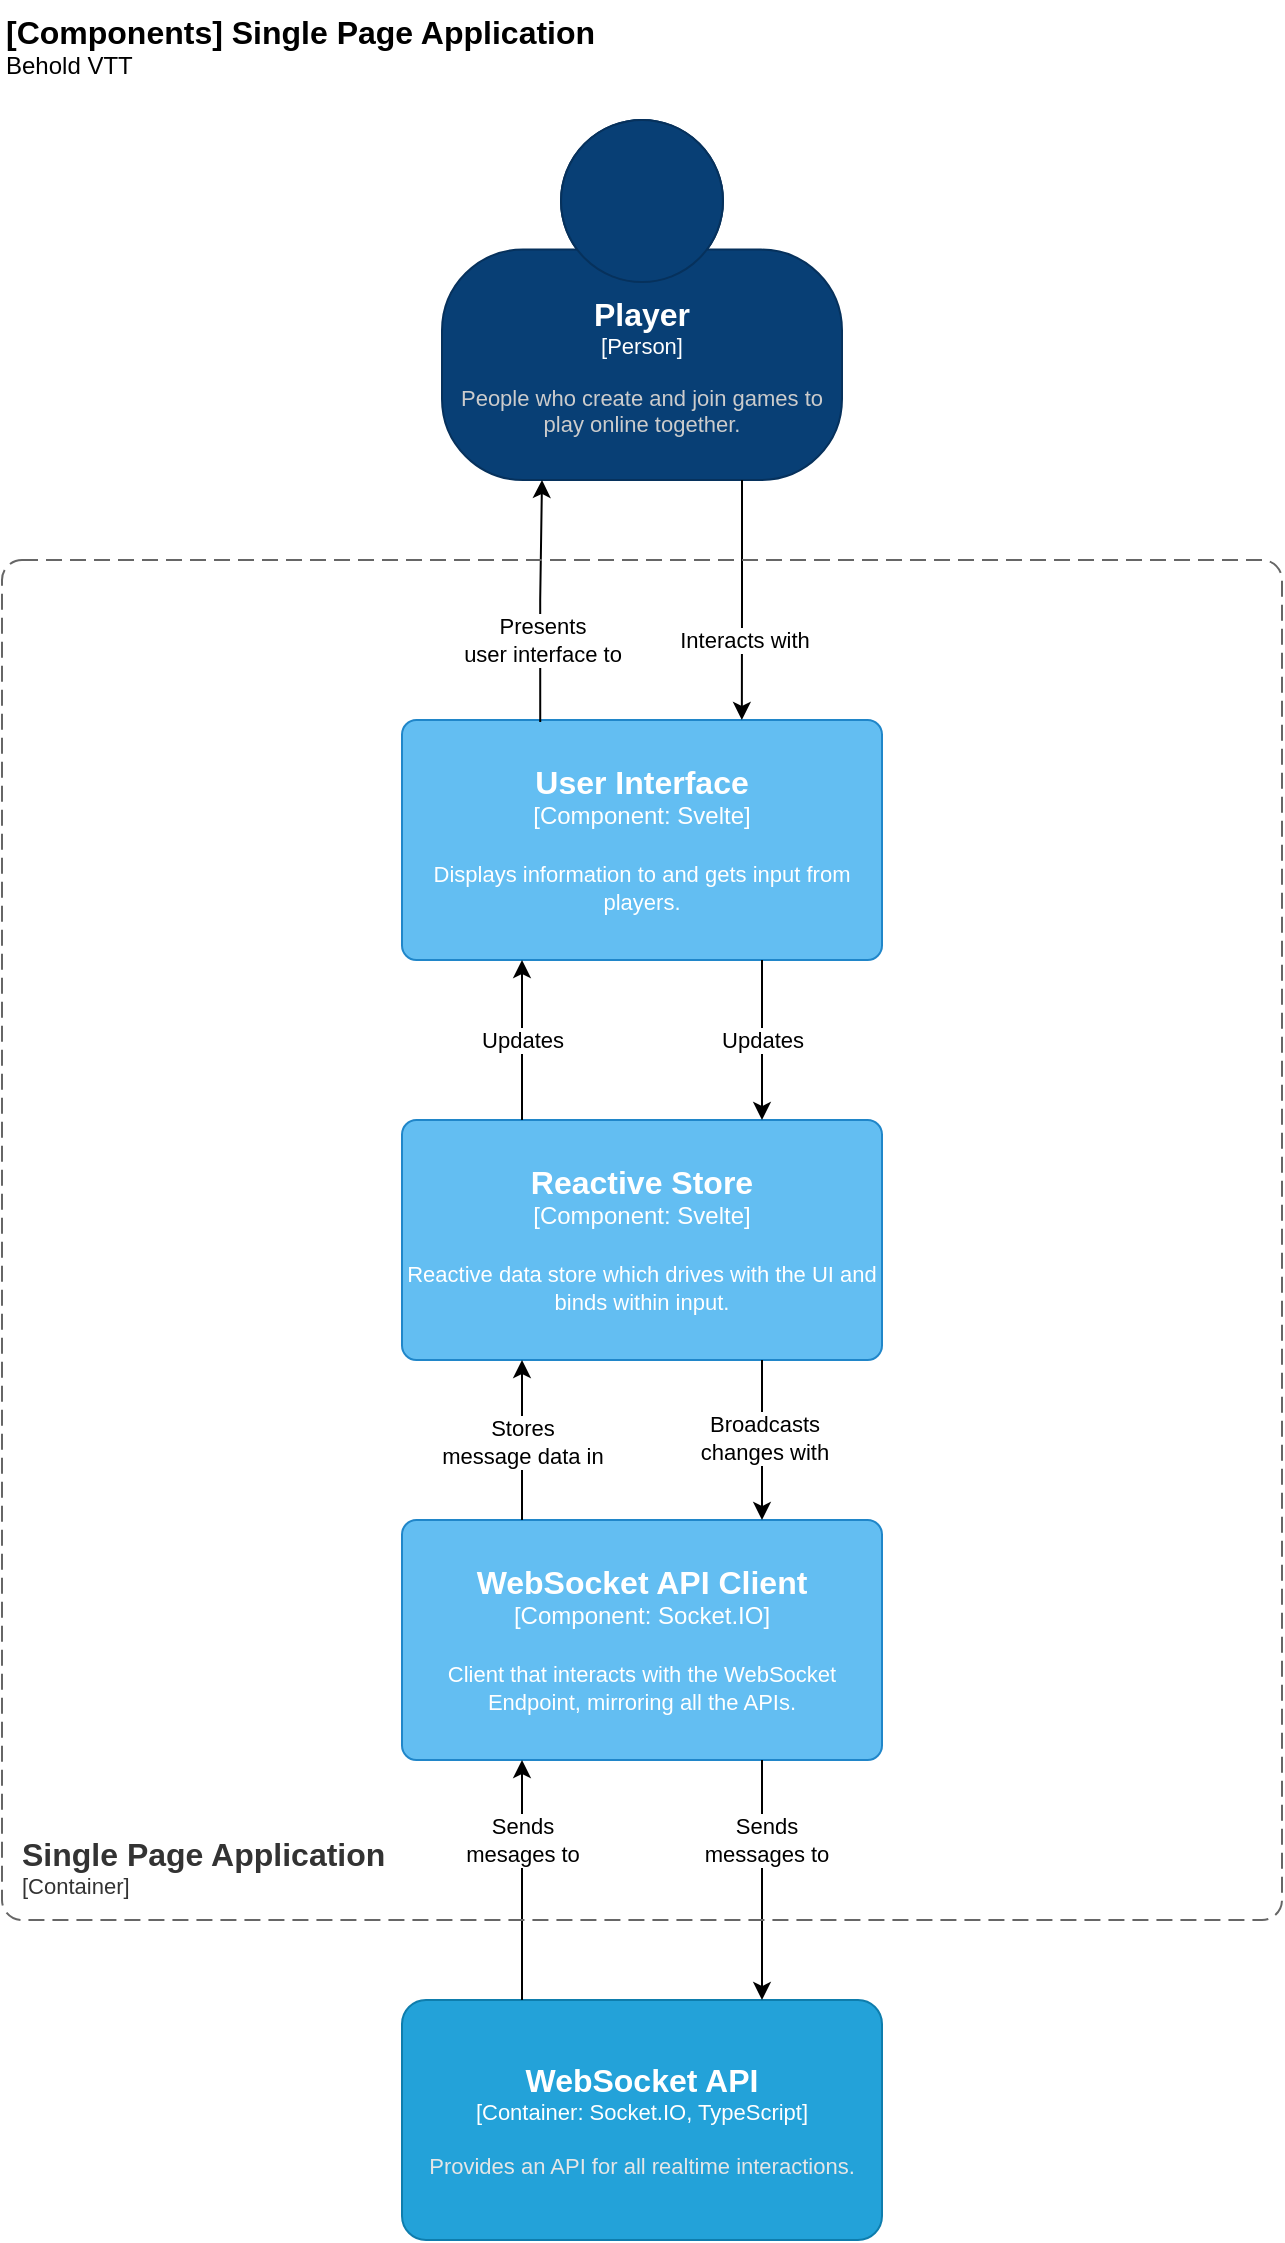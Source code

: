 <mxfile version="24.7.17">
  <diagram name="Page-1" id="EHRcVfPfQ-IZJwawJOYo">
    <mxGraphModel dx="2203" dy="1015" grid="1" gridSize="10" guides="1" tooltips="1" connect="1" arrows="1" fold="1" page="0" pageScale="1" pageWidth="850" pageHeight="1100" math="0" shadow="0">
      <root>
        <mxCell id="0" />
        <mxCell id="1" parent="0" />
        <object placeholders="1" c4Name="Player" c4Type="Person" c4Description="People who create and join games to play online together." label="&lt;font style=&quot;font-size: 16px&quot;&gt;&lt;b&gt;%c4Name%&lt;/b&gt;&lt;/font&gt;&lt;div&gt;[%c4Type%]&lt;/div&gt;&lt;br&gt;&lt;div&gt;&lt;font style=&quot;font-size: 11px&quot;&gt;&lt;font color=&quot;#cccccc&quot;&gt;%c4Description%&lt;/font&gt;&lt;/div&gt;" id="amO5Yi9_wmKMv7_s-uDs-1">
          <mxCell style="html=1;fontSize=11;dashed=0;whiteSpace=wrap;fillColor=#083F75;strokeColor=#06315C;fontColor=#ffffff;shape=mxgraph.c4.person2;align=center;metaEdit=1;points=[[0.5,0,0],[1,0.5,0],[1,0.75,0],[0.75,1,0],[0.5,1,0],[0.25,1,0],[0,0.75,0],[0,0.5,0]];resizable=0;" parent="1" vertex="1">
            <mxGeometry x="60" y="220" width="200" height="180" as="geometry" />
          </mxCell>
        </object>
        <object placeholders="1" c4Name="[Components] Single Page Application" c4Type="ContainerDiagramTitle" c4Description="Behold VTT" label="&lt;font style=&quot;font-size: 16px&quot;&gt;&lt;b&gt;&lt;div style=&quot;text-align: left&quot;&gt;%c4Name%&lt;/div&gt;&lt;/b&gt;&lt;/font&gt;&lt;div style=&quot;text-align: left&quot;&gt;%c4Description%&lt;/div&gt;" id="amO5Yi9_wmKMv7_s-uDs-2">
          <mxCell style="text;html=1;strokeColor=none;fillColor=none;align=left;verticalAlign=top;whiteSpace=wrap;rounded=0;metaEdit=1;allowArrows=0;resizable=1;rotatable=0;connectable=0;recursiveResize=0;expand=0;pointerEvents=0;points=[[0.25,0,0],[0.5,0,0],[0.75,0,0],[1,0.25,0],[1,0.5,0],[1,0.75,0],[0.75,1,0],[0.5,1,0],[0.25,1,0],[0,0.75,0],[0,0.5,0],[0,0.25,0]];" parent="1" vertex="1">
            <mxGeometry x="-160" y="160" width="340" height="40" as="geometry" />
          </mxCell>
        </object>
        <object placeholders="1" c4Name="Reactive Store" c4Type="Component" c4Technology="Svelte" c4Description="Reactive data store which drives with the UI and binds within input." label="&lt;font style=&quot;font-size: 16px&quot;&gt;&lt;b&gt;%c4Name%&lt;/b&gt;&lt;/font&gt;&lt;div&gt;[%c4Type%: %c4Technology%]&lt;/div&gt;&lt;br&gt;&lt;div&gt;&lt;font style=&quot;font-size: 11px&quot;&gt;%c4Description%&lt;/font&gt;&lt;/div&gt;" id="amO5Yi9_wmKMv7_s-uDs-4">
          <mxCell style="rounded=1;whiteSpace=wrap;html=1;labelBackgroundColor=none;fillColor=#63BEF2;fontColor=#ffffff;align=center;arcSize=6;strokeColor=#2086C9;metaEdit=1;resizable=0;points=[[0.25,0,0],[0.5,0,0],[0.75,0,0],[1,0.25,0],[1,0.5,0],[1,0.75,0],[0.75,1,0],[0.5,1,0],[0.25,1,0],[0,0.75,0],[0,0.5,0],[0,0.25,0]];" parent="1" vertex="1">
            <mxGeometry x="40" y="720" width="240" height="120" as="geometry" />
          </mxCell>
        </object>
        <object placeholders="1" c4Name="User Interface" c4Type="Component" c4Technology="Svelte" c4Description="Displays information to and gets input from players." label="&lt;font style=&quot;font-size: 16px&quot;&gt;&lt;b&gt;%c4Name%&lt;/b&gt;&lt;/font&gt;&lt;div&gt;[%c4Type%: %c4Technology%]&lt;/div&gt;&lt;br&gt;&lt;div&gt;&lt;font style=&quot;font-size: 11px&quot;&gt;%c4Description%&lt;/font&gt;&lt;/div&gt;" id="amO5Yi9_wmKMv7_s-uDs-5">
          <mxCell style="rounded=1;whiteSpace=wrap;html=1;labelBackgroundColor=none;fillColor=#63BEF2;fontColor=#ffffff;align=center;arcSize=6;strokeColor=#2086C9;metaEdit=1;resizable=0;points=[[0.25,0,0],[0.5,0,0],[0.75,0,0],[1,0.25,0],[1,0.5,0],[1,0.75,0],[0.75,1,0],[0.5,1,0],[0.25,1,0],[0,0.75,0],[0,0.5,0],[0,0.25,0]];" parent="1" vertex="1">
            <mxGeometry x="40" y="520" width="240" height="120" as="geometry" />
          </mxCell>
        </object>
        <object placeholders="1" c4Name="WebSocket API Client" c4Type="Component" c4Technology="Socket.IO" c4Description="Client that interacts with the WebSocket Endpoint, mirroring all the APIs." label="&lt;font style=&quot;font-size: 16px&quot;&gt;&lt;b&gt;%c4Name%&lt;/b&gt;&lt;/font&gt;&lt;div&gt;[%c4Type%: %c4Technology%]&lt;/div&gt;&lt;br&gt;&lt;div&gt;&lt;font style=&quot;font-size: 11px&quot;&gt;%c4Description%&lt;/font&gt;&lt;/div&gt;" id="amO5Yi9_wmKMv7_s-uDs-6">
          <mxCell style="rounded=1;whiteSpace=wrap;html=1;labelBackgroundColor=none;fillColor=#63BEF2;fontColor=#ffffff;align=center;arcSize=6;strokeColor=#2086C9;metaEdit=1;resizable=0;points=[[0.25,0,0],[0.5,0,0],[0.75,0,0],[1,0.25,0],[1,0.5,0],[1,0.75,0],[0.75,1,0],[0.5,1,0],[0.25,1,0],[0,0.75,0],[0,0.5,0],[0,0.25,0]];" parent="1" vertex="1">
            <mxGeometry x="40" y="920" width="240" height="120" as="geometry" />
          </mxCell>
        </object>
        <mxCell id="amO5Yi9_wmKMv7_s-uDs-9" style="edgeStyle=orthogonalEdgeStyle;rounded=0;orthogonalLoop=1;jettySize=auto;html=1;exitX=0.288;exitY=0.008;exitDx=0;exitDy=0;exitPerimeter=0;entryX=0.25;entryY=1;entryDx=0;entryDy=0;entryPerimeter=0;" parent="1" source="amO5Yi9_wmKMv7_s-uDs-5" target="amO5Yi9_wmKMv7_s-uDs-1" edge="1">
          <mxGeometry relative="1" as="geometry" />
        </mxCell>
        <mxCell id="amO5Yi9_wmKMv7_s-uDs-12" value="Presents&lt;br&gt;user interface to" style="edgeLabel;html=1;align=center;verticalAlign=middle;resizable=0;points=[];" parent="amO5Yi9_wmKMv7_s-uDs-9" vertex="1" connectable="0">
          <mxGeometry x="0.065" relative="1" as="geometry">
            <mxPoint y="23" as="offset" />
          </mxGeometry>
        </mxCell>
        <mxCell id="amO5Yi9_wmKMv7_s-uDs-10" style="edgeStyle=orthogonalEdgeStyle;rounded=0;orthogonalLoop=1;jettySize=auto;html=1;exitX=0.75;exitY=1;exitDx=0;exitDy=0;exitPerimeter=0;entryX=0.708;entryY=0;entryDx=0;entryDy=0;entryPerimeter=0;" parent="1" source="amO5Yi9_wmKMv7_s-uDs-1" target="amO5Yi9_wmKMv7_s-uDs-5" edge="1">
          <mxGeometry relative="1" as="geometry" />
        </mxCell>
        <mxCell id="amO5Yi9_wmKMv7_s-uDs-13" value="Interacts with" style="edgeLabel;html=1;align=center;verticalAlign=middle;resizable=0;points=[];" parent="amO5Yi9_wmKMv7_s-uDs-10" vertex="1" connectable="0">
          <mxGeometry x="-0.067" y="1" relative="1" as="geometry">
            <mxPoint y="24" as="offset" />
          </mxGeometry>
        </mxCell>
        <object placeholders="1" c4Name="WebSocket API" c4Type="Container" c4Technology="Socket.IO, TypeScript" c4Description="Provides an API for all realtime interactions." label="&lt;font style=&quot;font-size: 16px&quot;&gt;&lt;b&gt;%c4Name%&lt;/b&gt;&lt;/font&gt;&lt;div&gt;[%c4Type%: %c4Technology%]&lt;/div&gt;&lt;br&gt;&lt;div&gt;&lt;font style=&quot;font-size: 11px&quot;&gt;&lt;font color=&quot;#E6E6E6&quot;&gt;%c4Description%&lt;/font&gt;&lt;/div&gt;" id="amO5Yi9_wmKMv7_s-uDs-11">
          <mxCell style="rounded=1;whiteSpace=wrap;html=1;fontSize=11;labelBackgroundColor=none;fillColor=#23A2D9;fontColor=#ffffff;align=center;arcSize=10;strokeColor=#0E7DAD;metaEdit=1;resizable=0;points=[[0.25,0,0],[0.5,0,0],[0.75,0,0],[1,0.25,0],[1,0.5,0],[1,0.75,0],[0.75,1,0],[0.5,1,0],[0.25,1,0],[0,0.75,0],[0,0.5,0],[0,0.25,0]];" parent="1" vertex="1">
            <mxGeometry x="40" y="1160" width="240" height="120" as="geometry" />
          </mxCell>
        </object>
        <mxCell id="amO5Yi9_wmKMv7_s-uDs-14" style="edgeStyle=orthogonalEdgeStyle;rounded=0;orthogonalLoop=1;jettySize=auto;html=1;exitX=0.25;exitY=0;exitDx=0;exitDy=0;exitPerimeter=0;entryX=0.25;entryY=1;entryDx=0;entryDy=0;entryPerimeter=0;" parent="1" source="amO5Yi9_wmKMv7_s-uDs-4" target="amO5Yi9_wmKMv7_s-uDs-5" edge="1">
          <mxGeometry relative="1" as="geometry" />
        </mxCell>
        <mxCell id="amO5Yi9_wmKMv7_s-uDs-15" value="Updates" style="edgeLabel;html=1;align=center;verticalAlign=middle;resizable=0;points=[];" parent="amO5Yi9_wmKMv7_s-uDs-14" vertex="1" connectable="0">
          <mxGeometry x="-0.075" relative="1" as="geometry">
            <mxPoint y="-3" as="offset" />
          </mxGeometry>
        </mxCell>
        <mxCell id="amO5Yi9_wmKMv7_s-uDs-16" style="edgeStyle=orthogonalEdgeStyle;rounded=0;orthogonalLoop=1;jettySize=auto;html=1;exitX=0.75;exitY=1;exitDx=0;exitDy=0;exitPerimeter=0;entryX=0.75;entryY=0;entryDx=0;entryDy=0;entryPerimeter=0;" parent="1" source="amO5Yi9_wmKMv7_s-uDs-5" target="amO5Yi9_wmKMv7_s-uDs-4" edge="1">
          <mxGeometry relative="1" as="geometry" />
        </mxCell>
        <mxCell id="amO5Yi9_wmKMv7_s-uDs-17" value="Updates" style="edgeLabel;html=1;align=center;verticalAlign=middle;resizable=0;points=[];" parent="amO5Yi9_wmKMv7_s-uDs-16" vertex="1" connectable="0">
          <mxGeometry relative="1" as="geometry">
            <mxPoint as="offset" />
          </mxGeometry>
        </mxCell>
        <mxCell id="amO5Yi9_wmKMv7_s-uDs-18" style="edgeStyle=orthogonalEdgeStyle;rounded=0;orthogonalLoop=1;jettySize=auto;html=1;exitX=0.25;exitY=0;exitDx=0;exitDy=0;exitPerimeter=0;entryX=0.25;entryY=1;entryDx=0;entryDy=0;entryPerimeter=0;" parent="1" source="amO5Yi9_wmKMv7_s-uDs-6" target="amO5Yi9_wmKMv7_s-uDs-4" edge="1">
          <mxGeometry relative="1" as="geometry" />
        </mxCell>
        <mxCell id="amO5Yi9_wmKMv7_s-uDs-19" value="Stores&lt;br&gt;message data in" style="edgeLabel;html=1;align=center;verticalAlign=middle;resizable=0;points=[];" parent="amO5Yi9_wmKMv7_s-uDs-18" vertex="1" connectable="0">
          <mxGeometry x="-0.025" relative="1" as="geometry">
            <mxPoint as="offset" />
          </mxGeometry>
        </mxCell>
        <mxCell id="amO5Yi9_wmKMv7_s-uDs-20" style="edgeStyle=orthogonalEdgeStyle;rounded=0;orthogonalLoop=1;jettySize=auto;html=1;exitX=0.75;exitY=1;exitDx=0;exitDy=0;exitPerimeter=0;entryX=0.75;entryY=0;entryDx=0;entryDy=0;entryPerimeter=0;" parent="1" source="amO5Yi9_wmKMv7_s-uDs-4" target="amO5Yi9_wmKMv7_s-uDs-6" edge="1">
          <mxGeometry relative="1" as="geometry" />
        </mxCell>
        <mxCell id="amO5Yi9_wmKMv7_s-uDs-22" value="Broadcasts&lt;br&gt;changes&amp;nbsp;with" style="edgeLabel;html=1;align=center;verticalAlign=middle;resizable=0;points=[];" parent="amO5Yi9_wmKMv7_s-uDs-20" vertex="1" connectable="0">
          <mxGeometry x="-0.025" y="1" relative="1" as="geometry">
            <mxPoint as="offset" />
          </mxGeometry>
        </mxCell>
        <mxCell id="amO5Yi9_wmKMv7_s-uDs-23" style="edgeStyle=orthogonalEdgeStyle;rounded=0;orthogonalLoop=1;jettySize=auto;html=1;exitX=0.25;exitY=0;exitDx=0;exitDy=0;exitPerimeter=0;entryX=0.25;entryY=1;entryDx=0;entryDy=0;entryPerimeter=0;" parent="1" source="amO5Yi9_wmKMv7_s-uDs-11" target="amO5Yi9_wmKMv7_s-uDs-6" edge="1">
          <mxGeometry relative="1" as="geometry" />
        </mxCell>
        <mxCell id="amO5Yi9_wmKMv7_s-uDs-24" value="Sends&lt;br&gt;mesages to" style="edgeLabel;html=1;align=center;verticalAlign=middle;resizable=0;points=[];" parent="amO5Yi9_wmKMv7_s-uDs-23" vertex="1" connectable="0">
          <mxGeometry x="0.017" relative="1" as="geometry">
            <mxPoint y="-19" as="offset" />
          </mxGeometry>
        </mxCell>
        <mxCell id="amO5Yi9_wmKMv7_s-uDs-25" style="edgeStyle=orthogonalEdgeStyle;rounded=0;orthogonalLoop=1;jettySize=auto;html=1;exitX=0.75;exitY=1;exitDx=0;exitDy=0;exitPerimeter=0;entryX=0.75;entryY=0;entryDx=0;entryDy=0;entryPerimeter=0;" parent="1" source="amO5Yi9_wmKMv7_s-uDs-6" target="amO5Yi9_wmKMv7_s-uDs-11" edge="1">
          <mxGeometry relative="1" as="geometry" />
        </mxCell>
        <mxCell id="amO5Yi9_wmKMv7_s-uDs-26" value="Sends&lt;br&gt;messages to" style="edgeLabel;html=1;align=center;verticalAlign=middle;resizable=0;points=[];" parent="amO5Yi9_wmKMv7_s-uDs-25" vertex="1" connectable="0">
          <mxGeometry x="0.033" y="2" relative="1" as="geometry">
            <mxPoint y="-22" as="offset" />
          </mxGeometry>
        </mxCell>
        <object placeholders="1" c4Name="Single Page Application" c4Type="ContainerScopeBoundary" c4Application="Container" label="&lt;font style=&quot;font-size: 16px&quot;&gt;&lt;b&gt;&lt;div style=&quot;text-align: left&quot;&gt;%c4Name%&lt;/div&gt;&lt;/b&gt;&lt;/font&gt;&lt;div style=&quot;text-align: left&quot;&gt;[%c4Application%]&lt;/div&gt;" id="amO5Yi9_wmKMv7_s-uDs-27">
          <mxCell style="rounded=1;fontSize=11;whiteSpace=wrap;html=1;dashed=1;arcSize=20;fillColor=none;strokeColor=#666666;fontColor=#333333;labelBackgroundColor=none;align=left;verticalAlign=bottom;labelBorderColor=none;spacingTop=0;spacing=10;dashPattern=8 4;metaEdit=1;rotatable=0;perimeter=rectanglePerimeter;noLabel=0;labelPadding=0;allowArrows=0;connectable=0;expand=0;recursiveResize=0;editable=1;pointerEvents=0;absoluteArcSize=1;points=[[0.25,0,0],[0.5,0,0],[0.75,0,0],[1,0.25,0],[1,0.5,0],[1,0.75,0],[0.75,1,0],[0.5,1,0],[0.25,1,0],[0,0.75,0],[0,0.5,0],[0,0.25,0]];" parent="1" vertex="1">
            <mxGeometry x="-160" y="440" width="640" height="680" as="geometry" />
          </mxCell>
        </object>
      </root>
    </mxGraphModel>
  </diagram>
</mxfile>
